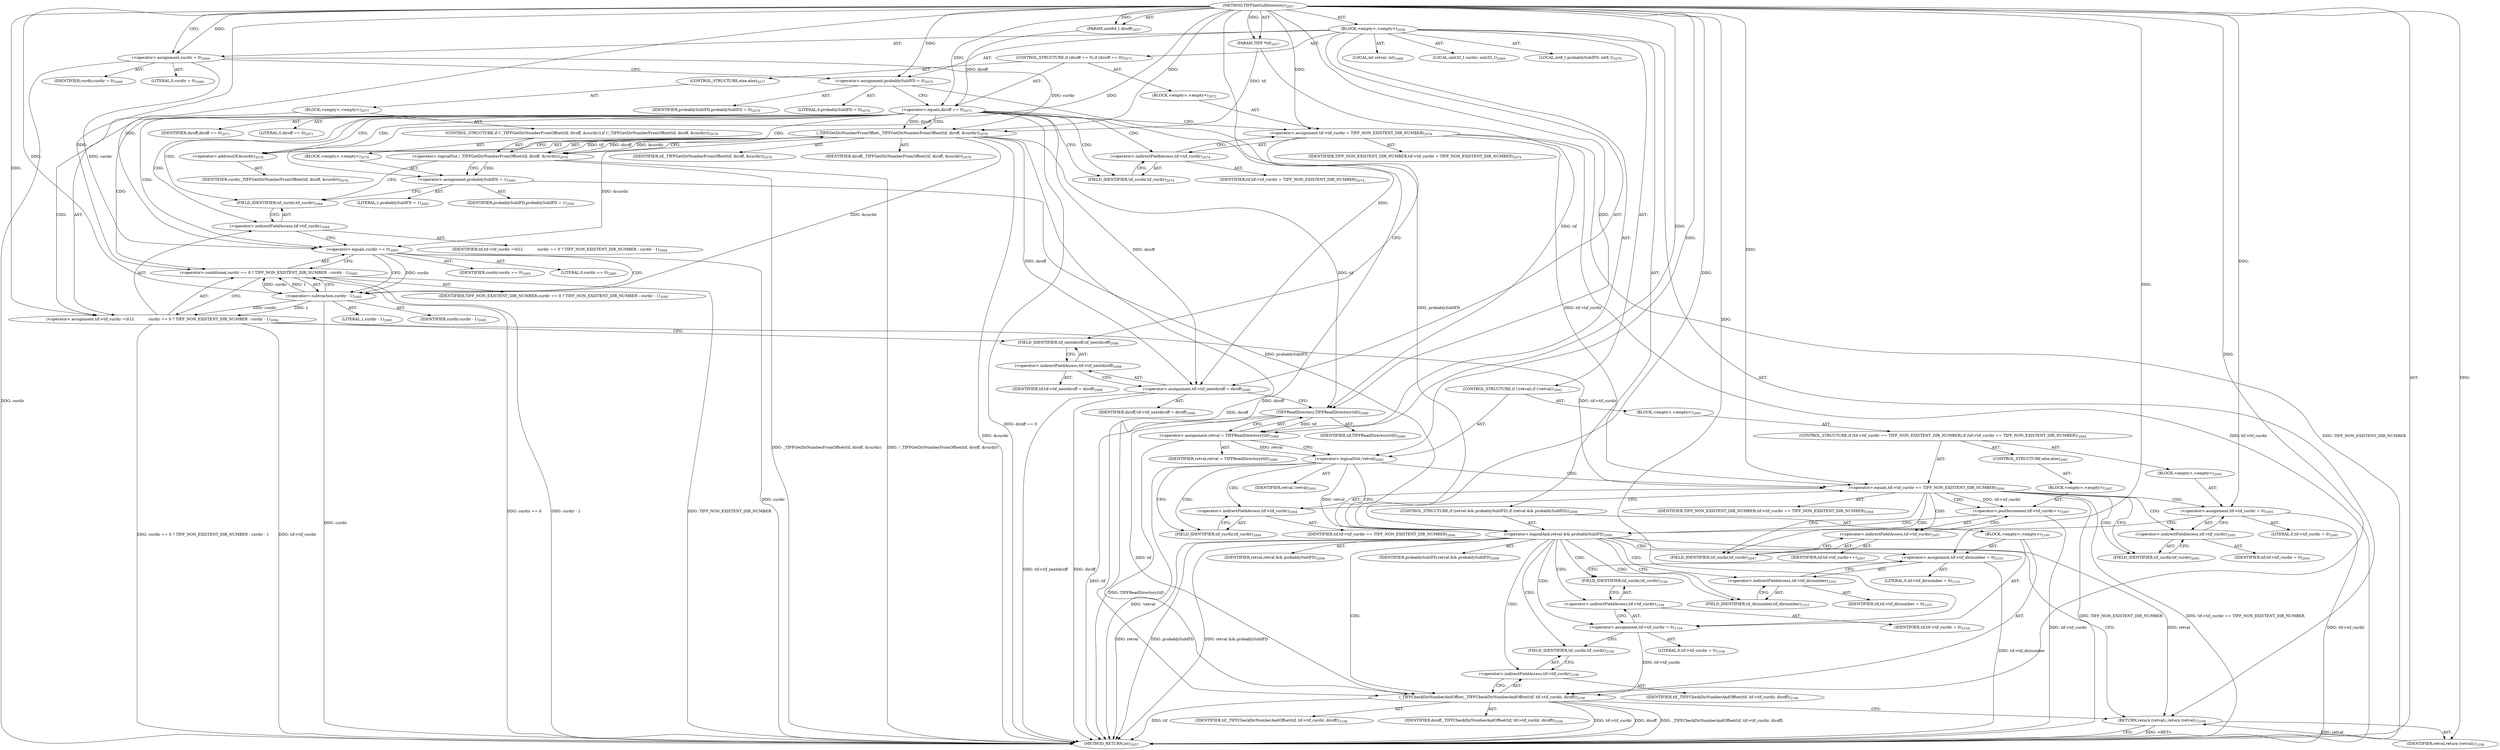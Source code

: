 digraph "TIFFSetSubDirectory" {  
"44731" [label = <(METHOD,TIFFSetSubDirectory)<SUB>2057</SUB>> ]
"44732" [label = <(PARAM,TIFF *tif)<SUB>2057</SUB>> ]
"44733" [label = <(PARAM,uint64_t diroff)<SUB>2057</SUB>> ]
"44734" [label = <(BLOCK,&lt;empty&gt;,&lt;empty&gt;)<SUB>2058</SUB>> ]
"44735" [label = <(LOCAL,int retval: int)<SUB>2068</SUB>> ]
"44736" [label = <(LOCAL,uint32_t curdir: uint32_t)<SUB>2069</SUB>> ]
"44737" [label = <(&lt;operator&gt;.assignment,curdir = 0)<SUB>2069</SUB>> ]
"44738" [label = <(IDENTIFIER,curdir,curdir = 0)<SUB>2069</SUB>> ]
"44739" [label = <(LITERAL,0,curdir = 0)<SUB>2069</SUB>> ]
"44740" [label = <(LOCAL,int8_t probablySubIFD: int8_t)<SUB>2070</SUB>> ]
"44741" [label = <(&lt;operator&gt;.assignment,probablySubIFD = 0)<SUB>2070</SUB>> ]
"44742" [label = <(IDENTIFIER,probablySubIFD,probablySubIFD = 0)<SUB>2070</SUB>> ]
"44743" [label = <(LITERAL,0,probablySubIFD = 0)<SUB>2070</SUB>> ]
"44744" [label = <(CONTROL_STRUCTURE,if (diroff == 0),if (diroff == 0))<SUB>2071</SUB>> ]
"44745" [label = <(&lt;operator&gt;.equals,diroff == 0)<SUB>2071</SUB>> ]
"44746" [label = <(IDENTIFIER,diroff,diroff == 0)<SUB>2071</SUB>> ]
"44747" [label = <(LITERAL,0,diroff == 0)<SUB>2071</SUB>> ]
"44748" [label = <(BLOCK,&lt;empty&gt;,&lt;empty&gt;)<SUB>2072</SUB>> ]
"44749" [label = <(&lt;operator&gt;.assignment,tif-&gt;tif_curdir = TIFF_NON_EXISTENT_DIR_NUMBER)<SUB>2074</SUB>> ]
"44750" [label = <(&lt;operator&gt;.indirectFieldAccess,tif-&gt;tif_curdir)<SUB>2074</SUB>> ]
"44751" [label = <(IDENTIFIER,tif,tif-&gt;tif_curdir = TIFF_NON_EXISTENT_DIR_NUMBER)<SUB>2074</SUB>> ]
"44752" [label = <(FIELD_IDENTIFIER,tif_curdir,tif_curdir)<SUB>2074</SUB>> ]
"44753" [label = <(IDENTIFIER,TIFF_NON_EXISTENT_DIR_NUMBER,tif-&gt;tif_curdir = TIFF_NON_EXISTENT_DIR_NUMBER)<SUB>2074</SUB>> ]
"44754" [label = <(CONTROL_STRUCTURE,else,else)<SUB>2077</SUB>> ]
"44755" [label = <(BLOCK,&lt;empty&gt;,&lt;empty&gt;)<SUB>2077</SUB>> ]
"44756" [label = <(CONTROL_STRUCTURE,if (!_TIFFGetDirNumberFromOffset(tif, diroff, &amp;curdir)),if (!_TIFFGetDirNumberFromOffset(tif, diroff, &amp;curdir)))<SUB>2078</SUB>> ]
"44757" [label = <(&lt;operator&gt;.logicalNot,!_TIFFGetDirNumberFromOffset(tif, diroff, &amp;curdir))<SUB>2078</SUB>> ]
"44758" [label = <(_TIFFGetDirNumberFromOffset,_TIFFGetDirNumberFromOffset(tif, diroff, &amp;curdir))<SUB>2078</SUB>> ]
"44759" [label = <(IDENTIFIER,tif,_TIFFGetDirNumberFromOffset(tif, diroff, &amp;curdir))<SUB>2078</SUB>> ]
"44760" [label = <(IDENTIFIER,diroff,_TIFFGetDirNumberFromOffset(tif, diroff, &amp;curdir))<SUB>2078</SUB>> ]
"44761" [label = <(&lt;operator&gt;.addressOf,&amp;curdir)<SUB>2078</SUB>> ]
"44762" [label = <(IDENTIFIER,curdir,_TIFFGetDirNumberFromOffset(tif, diroff, &amp;curdir))<SUB>2078</SUB>> ]
"44763" [label = <(BLOCK,&lt;empty&gt;,&lt;empty&gt;)<SUB>2079</SUB>> ]
"44764" [label = <(&lt;operator&gt;.assignment,probablySubIFD = 1)<SUB>2081</SUB>> ]
"44765" [label = <(IDENTIFIER,probablySubIFD,probablySubIFD = 1)<SUB>2081</SUB>> ]
"44766" [label = <(LITERAL,1,probablySubIFD = 1)<SUB>2081</SUB>> ]
"44767" [label = <(&lt;operator&gt;.assignment,tif-&gt;tif_curdir =\012            curdir == 0 ? TIFF_NON_EXISTENT_DIR_NUMBER : curdir - 1)<SUB>2084</SUB>> ]
"44768" [label = <(&lt;operator&gt;.indirectFieldAccess,tif-&gt;tif_curdir)<SUB>2084</SUB>> ]
"44769" [label = <(IDENTIFIER,tif,tif-&gt;tif_curdir =\012            curdir == 0 ? TIFF_NON_EXISTENT_DIR_NUMBER : curdir - 1)<SUB>2084</SUB>> ]
"44770" [label = <(FIELD_IDENTIFIER,tif_curdir,tif_curdir)<SUB>2084</SUB>> ]
"44771" [label = <(&lt;operator&gt;.conditional,curdir == 0 ? TIFF_NON_EXISTENT_DIR_NUMBER : curdir - 1)<SUB>2085</SUB>> ]
"44772" [label = <(&lt;operator&gt;.equals,curdir == 0)<SUB>2085</SUB>> ]
"44773" [label = <(IDENTIFIER,curdir,curdir == 0)<SUB>2085</SUB>> ]
"44774" [label = <(LITERAL,0,curdir == 0)<SUB>2085</SUB>> ]
"44775" [label = <(IDENTIFIER,TIFF_NON_EXISTENT_DIR_NUMBER,curdir == 0 ? TIFF_NON_EXISTENT_DIR_NUMBER : curdir - 1)<SUB>2085</SUB>> ]
"44776" [label = <(&lt;operator&gt;.subtraction,curdir - 1)<SUB>2085</SUB>> ]
"44777" [label = <(IDENTIFIER,curdir,curdir - 1)<SUB>2085</SUB>> ]
"44778" [label = <(LITERAL,1,curdir - 1)<SUB>2085</SUB>> ]
"44779" [label = <(&lt;operator&gt;.assignment,tif-&gt;tif_nextdiroff = diroff)<SUB>2088</SUB>> ]
"44780" [label = <(&lt;operator&gt;.indirectFieldAccess,tif-&gt;tif_nextdiroff)<SUB>2088</SUB>> ]
"44781" [label = <(IDENTIFIER,tif,tif-&gt;tif_nextdiroff = diroff)<SUB>2088</SUB>> ]
"44782" [label = <(FIELD_IDENTIFIER,tif_nextdiroff,tif_nextdiroff)<SUB>2088</SUB>> ]
"44783" [label = <(IDENTIFIER,diroff,tif-&gt;tif_nextdiroff = diroff)<SUB>2088</SUB>> ]
"44784" [label = <(&lt;operator&gt;.assignment,retval = TIFFReadDirectory(tif))<SUB>2089</SUB>> ]
"44785" [label = <(IDENTIFIER,retval,retval = TIFFReadDirectory(tif))<SUB>2089</SUB>> ]
"44786" [label = <(TIFFReadDirectory,TIFFReadDirectory(tif))<SUB>2089</SUB>> ]
"44787" [label = <(IDENTIFIER,tif,TIFFReadDirectory(tif))<SUB>2089</SUB>> ]
"44788" [label = <(CONTROL_STRUCTURE,if (!retval),if (!retval))<SUB>2092</SUB>> ]
"44789" [label = <(&lt;operator&gt;.logicalNot,!retval)<SUB>2092</SUB>> ]
"44790" [label = <(IDENTIFIER,retval,!retval)<SUB>2092</SUB>> ]
"44791" [label = <(BLOCK,&lt;empty&gt;,&lt;empty&gt;)<SUB>2093</SUB>> ]
"44792" [label = <(CONTROL_STRUCTURE,if (tif-&gt;tif_curdir == TIFF_NON_EXISTENT_DIR_NUMBER),if (tif-&gt;tif_curdir == TIFF_NON_EXISTENT_DIR_NUMBER))<SUB>2094</SUB>> ]
"44793" [label = <(&lt;operator&gt;.equals,tif-&gt;tif_curdir == TIFF_NON_EXISTENT_DIR_NUMBER)<SUB>2094</SUB>> ]
"44794" [label = <(&lt;operator&gt;.indirectFieldAccess,tif-&gt;tif_curdir)<SUB>2094</SUB>> ]
"44795" [label = <(IDENTIFIER,tif,tif-&gt;tif_curdir == TIFF_NON_EXISTENT_DIR_NUMBER)<SUB>2094</SUB>> ]
"44796" [label = <(FIELD_IDENTIFIER,tif_curdir,tif_curdir)<SUB>2094</SUB>> ]
"44797" [label = <(IDENTIFIER,TIFF_NON_EXISTENT_DIR_NUMBER,tif-&gt;tif_curdir == TIFF_NON_EXISTENT_DIR_NUMBER)<SUB>2094</SUB>> ]
"44798" [label = <(BLOCK,&lt;empty&gt;,&lt;empty&gt;)<SUB>2095</SUB>> ]
"44799" [label = <(&lt;operator&gt;.assignment,tif-&gt;tif_curdir = 0)<SUB>2095</SUB>> ]
"44800" [label = <(&lt;operator&gt;.indirectFieldAccess,tif-&gt;tif_curdir)<SUB>2095</SUB>> ]
"44801" [label = <(IDENTIFIER,tif,tif-&gt;tif_curdir = 0)<SUB>2095</SUB>> ]
"44802" [label = <(FIELD_IDENTIFIER,tif_curdir,tif_curdir)<SUB>2095</SUB>> ]
"44803" [label = <(LITERAL,0,tif-&gt;tif_curdir = 0)<SUB>2095</SUB>> ]
"44804" [label = <(CONTROL_STRUCTURE,else,else)<SUB>2097</SUB>> ]
"44805" [label = <(BLOCK,&lt;empty&gt;,&lt;empty&gt;)<SUB>2097</SUB>> ]
"44806" [label = <(&lt;operator&gt;.postIncrement,tif-&gt;tif_curdir++)<SUB>2097</SUB>> ]
"44807" [label = <(&lt;operator&gt;.indirectFieldAccess,tif-&gt;tif_curdir)<SUB>2097</SUB>> ]
"44808" [label = <(IDENTIFIER,tif,tif-&gt;tif_curdir++)<SUB>2097</SUB>> ]
"44809" [label = <(FIELD_IDENTIFIER,tif_curdir,tif_curdir)<SUB>2097</SUB>> ]
"44810" [label = <(CONTROL_STRUCTURE,if (retval &amp;&amp; probablySubIFD),if (retval &amp;&amp; probablySubIFD))<SUB>2099</SUB>> ]
"44811" [label = <(&lt;operator&gt;.logicalAnd,retval &amp;&amp; probablySubIFD)<SUB>2099</SUB>> ]
"44812" [label = <(IDENTIFIER,retval,retval &amp;&amp; probablySubIFD)<SUB>2099</SUB>> ]
"44813" [label = <(IDENTIFIER,probablySubIFD,retval &amp;&amp; probablySubIFD)<SUB>2099</SUB>> ]
"44814" [label = <(BLOCK,&lt;empty&gt;,&lt;empty&gt;)<SUB>2100</SUB>> ]
"44815" [label = <(&lt;operator&gt;.assignment,tif-&gt;tif_dirnumber = 0)<SUB>2103</SUB>> ]
"44816" [label = <(&lt;operator&gt;.indirectFieldAccess,tif-&gt;tif_dirnumber)<SUB>2103</SUB>> ]
"44817" [label = <(IDENTIFIER,tif,tif-&gt;tif_dirnumber = 0)<SUB>2103</SUB>> ]
"44818" [label = <(FIELD_IDENTIFIER,tif_dirnumber,tif_dirnumber)<SUB>2103</SUB>> ]
"44819" [label = <(LITERAL,0,tif-&gt;tif_dirnumber = 0)<SUB>2103</SUB>> ]
"44820" [label = <(&lt;operator&gt;.assignment,tif-&gt;tif_curdir = 0)<SUB>2104</SUB>> ]
"44821" [label = <(&lt;operator&gt;.indirectFieldAccess,tif-&gt;tif_curdir)<SUB>2104</SUB>> ]
"44822" [label = <(IDENTIFIER,tif,tif-&gt;tif_curdir = 0)<SUB>2104</SUB>> ]
"44823" [label = <(FIELD_IDENTIFIER,tif_curdir,tif_curdir)<SUB>2104</SUB>> ]
"44824" [label = <(LITERAL,0,tif-&gt;tif_curdir = 0)<SUB>2104</SUB>> ]
"44825" [label = <(_TIFFCheckDirNumberAndOffset,_TIFFCheckDirNumberAndOffset(tif, tif-&gt;tif_curdir, diroff))<SUB>2106</SUB>> ]
"44826" [label = <(IDENTIFIER,tif,_TIFFCheckDirNumberAndOffset(tif, tif-&gt;tif_curdir, diroff))<SUB>2106</SUB>> ]
"44827" [label = <(&lt;operator&gt;.indirectFieldAccess,tif-&gt;tif_curdir)<SUB>2106</SUB>> ]
"44828" [label = <(IDENTIFIER,tif,_TIFFCheckDirNumberAndOffset(tif, tif-&gt;tif_curdir, diroff))<SUB>2106</SUB>> ]
"44829" [label = <(FIELD_IDENTIFIER,tif_curdir,tif_curdir)<SUB>2106</SUB>> ]
"44830" [label = <(IDENTIFIER,diroff,_TIFFCheckDirNumberAndOffset(tif, tif-&gt;tif_curdir, diroff))<SUB>2106</SUB>> ]
"44831" [label = <(RETURN,return (retval);,return (retval);)<SUB>2108</SUB>> ]
"44832" [label = <(IDENTIFIER,retval,return (retval);)<SUB>2108</SUB>> ]
"44833" [label = <(METHOD_RETURN,int)<SUB>2057</SUB>> ]
  "44731" -> "44732"  [ label = "AST: "] 
  "44731" -> "44733"  [ label = "AST: "] 
  "44731" -> "44734"  [ label = "AST: "] 
  "44731" -> "44833"  [ label = "AST: "] 
  "44734" -> "44735"  [ label = "AST: "] 
  "44734" -> "44736"  [ label = "AST: "] 
  "44734" -> "44737"  [ label = "AST: "] 
  "44734" -> "44740"  [ label = "AST: "] 
  "44734" -> "44741"  [ label = "AST: "] 
  "44734" -> "44744"  [ label = "AST: "] 
  "44734" -> "44779"  [ label = "AST: "] 
  "44734" -> "44784"  [ label = "AST: "] 
  "44734" -> "44788"  [ label = "AST: "] 
  "44734" -> "44810"  [ label = "AST: "] 
  "44734" -> "44831"  [ label = "AST: "] 
  "44737" -> "44738"  [ label = "AST: "] 
  "44737" -> "44739"  [ label = "AST: "] 
  "44741" -> "44742"  [ label = "AST: "] 
  "44741" -> "44743"  [ label = "AST: "] 
  "44744" -> "44745"  [ label = "AST: "] 
  "44744" -> "44748"  [ label = "AST: "] 
  "44744" -> "44754"  [ label = "AST: "] 
  "44745" -> "44746"  [ label = "AST: "] 
  "44745" -> "44747"  [ label = "AST: "] 
  "44748" -> "44749"  [ label = "AST: "] 
  "44749" -> "44750"  [ label = "AST: "] 
  "44749" -> "44753"  [ label = "AST: "] 
  "44750" -> "44751"  [ label = "AST: "] 
  "44750" -> "44752"  [ label = "AST: "] 
  "44754" -> "44755"  [ label = "AST: "] 
  "44755" -> "44756"  [ label = "AST: "] 
  "44755" -> "44767"  [ label = "AST: "] 
  "44756" -> "44757"  [ label = "AST: "] 
  "44756" -> "44763"  [ label = "AST: "] 
  "44757" -> "44758"  [ label = "AST: "] 
  "44758" -> "44759"  [ label = "AST: "] 
  "44758" -> "44760"  [ label = "AST: "] 
  "44758" -> "44761"  [ label = "AST: "] 
  "44761" -> "44762"  [ label = "AST: "] 
  "44763" -> "44764"  [ label = "AST: "] 
  "44764" -> "44765"  [ label = "AST: "] 
  "44764" -> "44766"  [ label = "AST: "] 
  "44767" -> "44768"  [ label = "AST: "] 
  "44767" -> "44771"  [ label = "AST: "] 
  "44768" -> "44769"  [ label = "AST: "] 
  "44768" -> "44770"  [ label = "AST: "] 
  "44771" -> "44772"  [ label = "AST: "] 
  "44771" -> "44775"  [ label = "AST: "] 
  "44771" -> "44776"  [ label = "AST: "] 
  "44772" -> "44773"  [ label = "AST: "] 
  "44772" -> "44774"  [ label = "AST: "] 
  "44776" -> "44777"  [ label = "AST: "] 
  "44776" -> "44778"  [ label = "AST: "] 
  "44779" -> "44780"  [ label = "AST: "] 
  "44779" -> "44783"  [ label = "AST: "] 
  "44780" -> "44781"  [ label = "AST: "] 
  "44780" -> "44782"  [ label = "AST: "] 
  "44784" -> "44785"  [ label = "AST: "] 
  "44784" -> "44786"  [ label = "AST: "] 
  "44786" -> "44787"  [ label = "AST: "] 
  "44788" -> "44789"  [ label = "AST: "] 
  "44788" -> "44791"  [ label = "AST: "] 
  "44789" -> "44790"  [ label = "AST: "] 
  "44791" -> "44792"  [ label = "AST: "] 
  "44792" -> "44793"  [ label = "AST: "] 
  "44792" -> "44798"  [ label = "AST: "] 
  "44792" -> "44804"  [ label = "AST: "] 
  "44793" -> "44794"  [ label = "AST: "] 
  "44793" -> "44797"  [ label = "AST: "] 
  "44794" -> "44795"  [ label = "AST: "] 
  "44794" -> "44796"  [ label = "AST: "] 
  "44798" -> "44799"  [ label = "AST: "] 
  "44799" -> "44800"  [ label = "AST: "] 
  "44799" -> "44803"  [ label = "AST: "] 
  "44800" -> "44801"  [ label = "AST: "] 
  "44800" -> "44802"  [ label = "AST: "] 
  "44804" -> "44805"  [ label = "AST: "] 
  "44805" -> "44806"  [ label = "AST: "] 
  "44806" -> "44807"  [ label = "AST: "] 
  "44807" -> "44808"  [ label = "AST: "] 
  "44807" -> "44809"  [ label = "AST: "] 
  "44810" -> "44811"  [ label = "AST: "] 
  "44810" -> "44814"  [ label = "AST: "] 
  "44811" -> "44812"  [ label = "AST: "] 
  "44811" -> "44813"  [ label = "AST: "] 
  "44814" -> "44815"  [ label = "AST: "] 
  "44814" -> "44820"  [ label = "AST: "] 
  "44814" -> "44825"  [ label = "AST: "] 
  "44815" -> "44816"  [ label = "AST: "] 
  "44815" -> "44819"  [ label = "AST: "] 
  "44816" -> "44817"  [ label = "AST: "] 
  "44816" -> "44818"  [ label = "AST: "] 
  "44820" -> "44821"  [ label = "AST: "] 
  "44820" -> "44824"  [ label = "AST: "] 
  "44821" -> "44822"  [ label = "AST: "] 
  "44821" -> "44823"  [ label = "AST: "] 
  "44825" -> "44826"  [ label = "AST: "] 
  "44825" -> "44827"  [ label = "AST: "] 
  "44825" -> "44830"  [ label = "AST: "] 
  "44827" -> "44828"  [ label = "AST: "] 
  "44827" -> "44829"  [ label = "AST: "] 
  "44831" -> "44832"  [ label = "AST: "] 
  "44737" -> "44741"  [ label = "CFG: "] 
  "44741" -> "44745"  [ label = "CFG: "] 
  "44779" -> "44786"  [ label = "CFG: "] 
  "44784" -> "44789"  [ label = "CFG: "] 
  "44831" -> "44833"  [ label = "CFG: "] 
  "44745" -> "44752"  [ label = "CFG: "] 
  "44745" -> "44761"  [ label = "CFG: "] 
  "44780" -> "44779"  [ label = "CFG: "] 
  "44786" -> "44784"  [ label = "CFG: "] 
  "44789" -> "44796"  [ label = "CFG: "] 
  "44789" -> "44811"  [ label = "CFG: "] 
  "44811" -> "44818"  [ label = "CFG: "] 
  "44811" -> "44831"  [ label = "CFG: "] 
  "44749" -> "44782"  [ label = "CFG: "] 
  "44782" -> "44780"  [ label = "CFG: "] 
  "44815" -> "44823"  [ label = "CFG: "] 
  "44820" -> "44829"  [ label = "CFG: "] 
  "44825" -> "44831"  [ label = "CFG: "] 
  "44750" -> "44749"  [ label = "CFG: "] 
  "44767" -> "44782"  [ label = "CFG: "] 
  "44793" -> "44802"  [ label = "CFG: "] 
  "44793" -> "44809"  [ label = "CFG: "] 
  "44816" -> "44815"  [ label = "CFG: "] 
  "44821" -> "44820"  [ label = "CFG: "] 
  "44827" -> "44825"  [ label = "CFG: "] 
  "44752" -> "44750"  [ label = "CFG: "] 
  "44757" -> "44764"  [ label = "CFG: "] 
  "44757" -> "44770"  [ label = "CFG: "] 
  "44768" -> "44772"  [ label = "CFG: "] 
  "44771" -> "44767"  [ label = "CFG: "] 
  "44794" -> "44793"  [ label = "CFG: "] 
  "44799" -> "44811"  [ label = "CFG: "] 
  "44818" -> "44816"  [ label = "CFG: "] 
  "44823" -> "44821"  [ label = "CFG: "] 
  "44829" -> "44827"  [ label = "CFG: "] 
  "44758" -> "44757"  [ label = "CFG: "] 
  "44764" -> "44770"  [ label = "CFG: "] 
  "44770" -> "44768"  [ label = "CFG: "] 
  "44772" -> "44771"  [ label = "CFG: "] 
  "44772" -> "44776"  [ label = "CFG: "] 
  "44776" -> "44771"  [ label = "CFG: "] 
  "44796" -> "44794"  [ label = "CFG: "] 
  "44800" -> "44799"  [ label = "CFG: "] 
  "44806" -> "44811"  [ label = "CFG: "] 
  "44761" -> "44758"  [ label = "CFG: "] 
  "44802" -> "44800"  [ label = "CFG: "] 
  "44807" -> "44806"  [ label = "CFG: "] 
  "44809" -> "44807"  [ label = "CFG: "] 
  "44731" -> "44737"  [ label = "CFG: "] 
  "44831" -> "44833"  [ label = "DDG: &lt;RET&gt;"] 
  "44737" -> "44833"  [ label = "DDG: curdir"] 
  "44745" -> "44833"  [ label = "DDG: diroff == 0"] 
  "44758" -> "44833"  [ label = "DDG: &amp;curdir"] 
  "44757" -> "44833"  [ label = "DDG: _TIFFGetDirNumberFromOffset(tif, diroff, &amp;curdir)"] 
  "44757" -> "44833"  [ label = "DDG: !_TIFFGetDirNumberFromOffset(tif, diroff, &amp;curdir)"] 
  "44767" -> "44833"  [ label = "DDG: tif-&gt;tif_curdir"] 
  "44772" -> "44833"  [ label = "DDG: curdir"] 
  "44771" -> "44833"  [ label = "DDG: curdir == 0"] 
  "44776" -> "44833"  [ label = "DDG: curdir"] 
  "44771" -> "44833"  [ label = "DDG: curdir - 1"] 
  "44771" -> "44833"  [ label = "DDG: TIFF_NON_EXISTENT_DIR_NUMBER"] 
  "44767" -> "44833"  [ label = "DDG: curdir == 0 ? TIFF_NON_EXISTENT_DIR_NUMBER : curdir - 1"] 
  "44749" -> "44833"  [ label = "DDG: tif-&gt;tif_curdir"] 
  "44749" -> "44833"  [ label = "DDG: TIFF_NON_EXISTENT_DIR_NUMBER"] 
  "44779" -> "44833"  [ label = "DDG: tif-&gt;tif_nextdiroff"] 
  "44779" -> "44833"  [ label = "DDG: diroff"] 
  "44786" -> "44833"  [ label = "DDG: tif"] 
  "44784" -> "44833"  [ label = "DDG: TIFFReadDirectory(tif)"] 
  "44789" -> "44833"  [ label = "DDG: !retval"] 
  "44793" -> "44833"  [ label = "DDG: TIFF_NON_EXISTENT_DIR_NUMBER"] 
  "44793" -> "44833"  [ label = "DDG: tif-&gt;tif_curdir == TIFF_NON_EXISTENT_DIR_NUMBER"] 
  "44806" -> "44833"  [ label = "DDG: tif-&gt;tif_curdir"] 
  "44799" -> "44833"  [ label = "DDG: tif-&gt;tif_curdir"] 
  "44811" -> "44833"  [ label = "DDG: retval"] 
  "44811" -> "44833"  [ label = "DDG: probablySubIFD"] 
  "44811" -> "44833"  [ label = "DDG: retval &amp;&amp; probablySubIFD"] 
  "44815" -> "44833"  [ label = "DDG: tif-&gt;tif_dirnumber"] 
  "44825" -> "44833"  [ label = "DDG: tif"] 
  "44825" -> "44833"  [ label = "DDG: tif-&gt;tif_curdir"] 
  "44825" -> "44833"  [ label = "DDG: diroff"] 
  "44825" -> "44833"  [ label = "DDG: _TIFFCheckDirNumberAndOffset(tif, tif-&gt;tif_curdir, diroff)"] 
  "44731" -> "44732"  [ label = "DDG: "] 
  "44731" -> "44733"  [ label = "DDG: "] 
  "44731" -> "44737"  [ label = "DDG: "] 
  "44731" -> "44741"  [ label = "DDG: "] 
  "44745" -> "44779"  [ label = "DDG: diroff"] 
  "44758" -> "44779"  [ label = "DDG: diroff"] 
  "44731" -> "44779"  [ label = "DDG: "] 
  "44786" -> "44784"  [ label = "DDG: tif"] 
  "44832" -> "44831"  [ label = "DDG: retval"] 
  "44811" -> "44831"  [ label = "DDG: retval"] 
  "44731" -> "44784"  [ label = "DDG: "] 
  "44731" -> "44832"  [ label = "DDG: "] 
  "44733" -> "44745"  [ label = "DDG: diroff"] 
  "44731" -> "44745"  [ label = "DDG: "] 
  "44731" -> "44749"  [ label = "DDG: "] 
  "44758" -> "44786"  [ label = "DDG: tif"] 
  "44732" -> "44786"  [ label = "DDG: tif"] 
  "44731" -> "44786"  [ label = "DDG: "] 
  "44784" -> "44789"  [ label = "DDG: retval"] 
  "44731" -> "44789"  [ label = "DDG: "] 
  "44789" -> "44811"  [ label = "DDG: retval"] 
  "44731" -> "44811"  [ label = "DDG: "] 
  "44741" -> "44811"  [ label = "DDG: probablySubIFD"] 
  "44764" -> "44811"  [ label = "DDG: probablySubIFD"] 
  "44731" -> "44815"  [ label = "DDG: "] 
  "44731" -> "44820"  [ label = "DDG: "] 
  "44731" -> "44767"  [ label = "DDG: "] 
  "44776" -> "44767"  [ label = "DDG: curdir"] 
  "44776" -> "44767"  [ label = "DDG: 1"] 
  "44786" -> "44825"  [ label = "DDG: tif"] 
  "44731" -> "44825"  [ label = "DDG: "] 
  "44820" -> "44825"  [ label = "DDG: tif-&gt;tif_curdir"] 
  "44745" -> "44825"  [ label = "DDG: diroff"] 
  "44758" -> "44825"  [ label = "DDG: diroff"] 
  "44767" -> "44793"  [ label = "DDG: tif-&gt;tif_curdir"] 
  "44749" -> "44793"  [ label = "DDG: tif-&gt;tif_curdir"] 
  "44731" -> "44793"  [ label = "DDG: "] 
  "44731" -> "44799"  [ label = "DDG: "] 
  "44758" -> "44757"  [ label = "DDG: tif"] 
  "44758" -> "44757"  [ label = "DDG: diroff"] 
  "44758" -> "44757"  [ label = "DDG: &amp;curdir"] 
  "44731" -> "44764"  [ label = "DDG: "] 
  "44731" -> "44771"  [ label = "DDG: "] 
  "44776" -> "44771"  [ label = "DDG: curdir"] 
  "44776" -> "44771"  [ label = "DDG: 1"] 
  "44732" -> "44758"  [ label = "DDG: tif"] 
  "44731" -> "44758"  [ label = "DDG: "] 
  "44745" -> "44758"  [ label = "DDG: diroff"] 
  "44737" -> "44758"  [ label = "DDG: curdir"] 
  "44737" -> "44772"  [ label = "DDG: curdir"] 
  "44758" -> "44772"  [ label = "DDG: &amp;curdir"] 
  "44731" -> "44772"  [ label = "DDG: "] 
  "44758" -> "44776"  [ label = "DDG: &amp;curdir"] 
  "44772" -> "44776"  [ label = "DDG: curdir"] 
  "44731" -> "44776"  [ label = "DDG: "] 
  "44793" -> "44806"  [ label = "DDG: tif-&gt;tif_curdir"] 
  "44745" -> "44757"  [ label = "CDG: "] 
  "44745" -> "44767"  [ label = "CDG: "] 
  "44745" -> "44750"  [ label = "CDG: "] 
  "44745" -> "44768"  [ label = "CDG: "] 
  "44745" -> "44752"  [ label = "CDG: "] 
  "44745" -> "44761"  [ label = "CDG: "] 
  "44745" -> "44758"  [ label = "CDG: "] 
  "44745" -> "44771"  [ label = "CDG: "] 
  "44745" -> "44772"  [ label = "CDG: "] 
  "44745" -> "44770"  [ label = "CDG: "] 
  "44745" -> "44749"  [ label = "CDG: "] 
  "44789" -> "44793"  [ label = "CDG: "] 
  "44789" -> "44796"  [ label = "CDG: "] 
  "44789" -> "44794"  [ label = "CDG: "] 
  "44811" -> "44821"  [ label = "CDG: "] 
  "44811" -> "44823"  [ label = "CDG: "] 
  "44811" -> "44825"  [ label = "CDG: "] 
  "44811" -> "44820"  [ label = "CDG: "] 
  "44811" -> "44816"  [ label = "CDG: "] 
  "44811" -> "44818"  [ label = "CDG: "] 
  "44811" -> "44827"  [ label = "CDG: "] 
  "44811" -> "44829"  [ label = "CDG: "] 
  "44811" -> "44815"  [ label = "CDG: "] 
  "44793" -> "44802"  [ label = "CDG: "] 
  "44793" -> "44809"  [ label = "CDG: "] 
  "44793" -> "44800"  [ label = "CDG: "] 
  "44793" -> "44807"  [ label = "CDG: "] 
  "44793" -> "44799"  [ label = "CDG: "] 
  "44793" -> "44806"  [ label = "CDG: "] 
  "44757" -> "44764"  [ label = "CDG: "] 
  "44772" -> "44776"  [ label = "CDG: "] 
}
